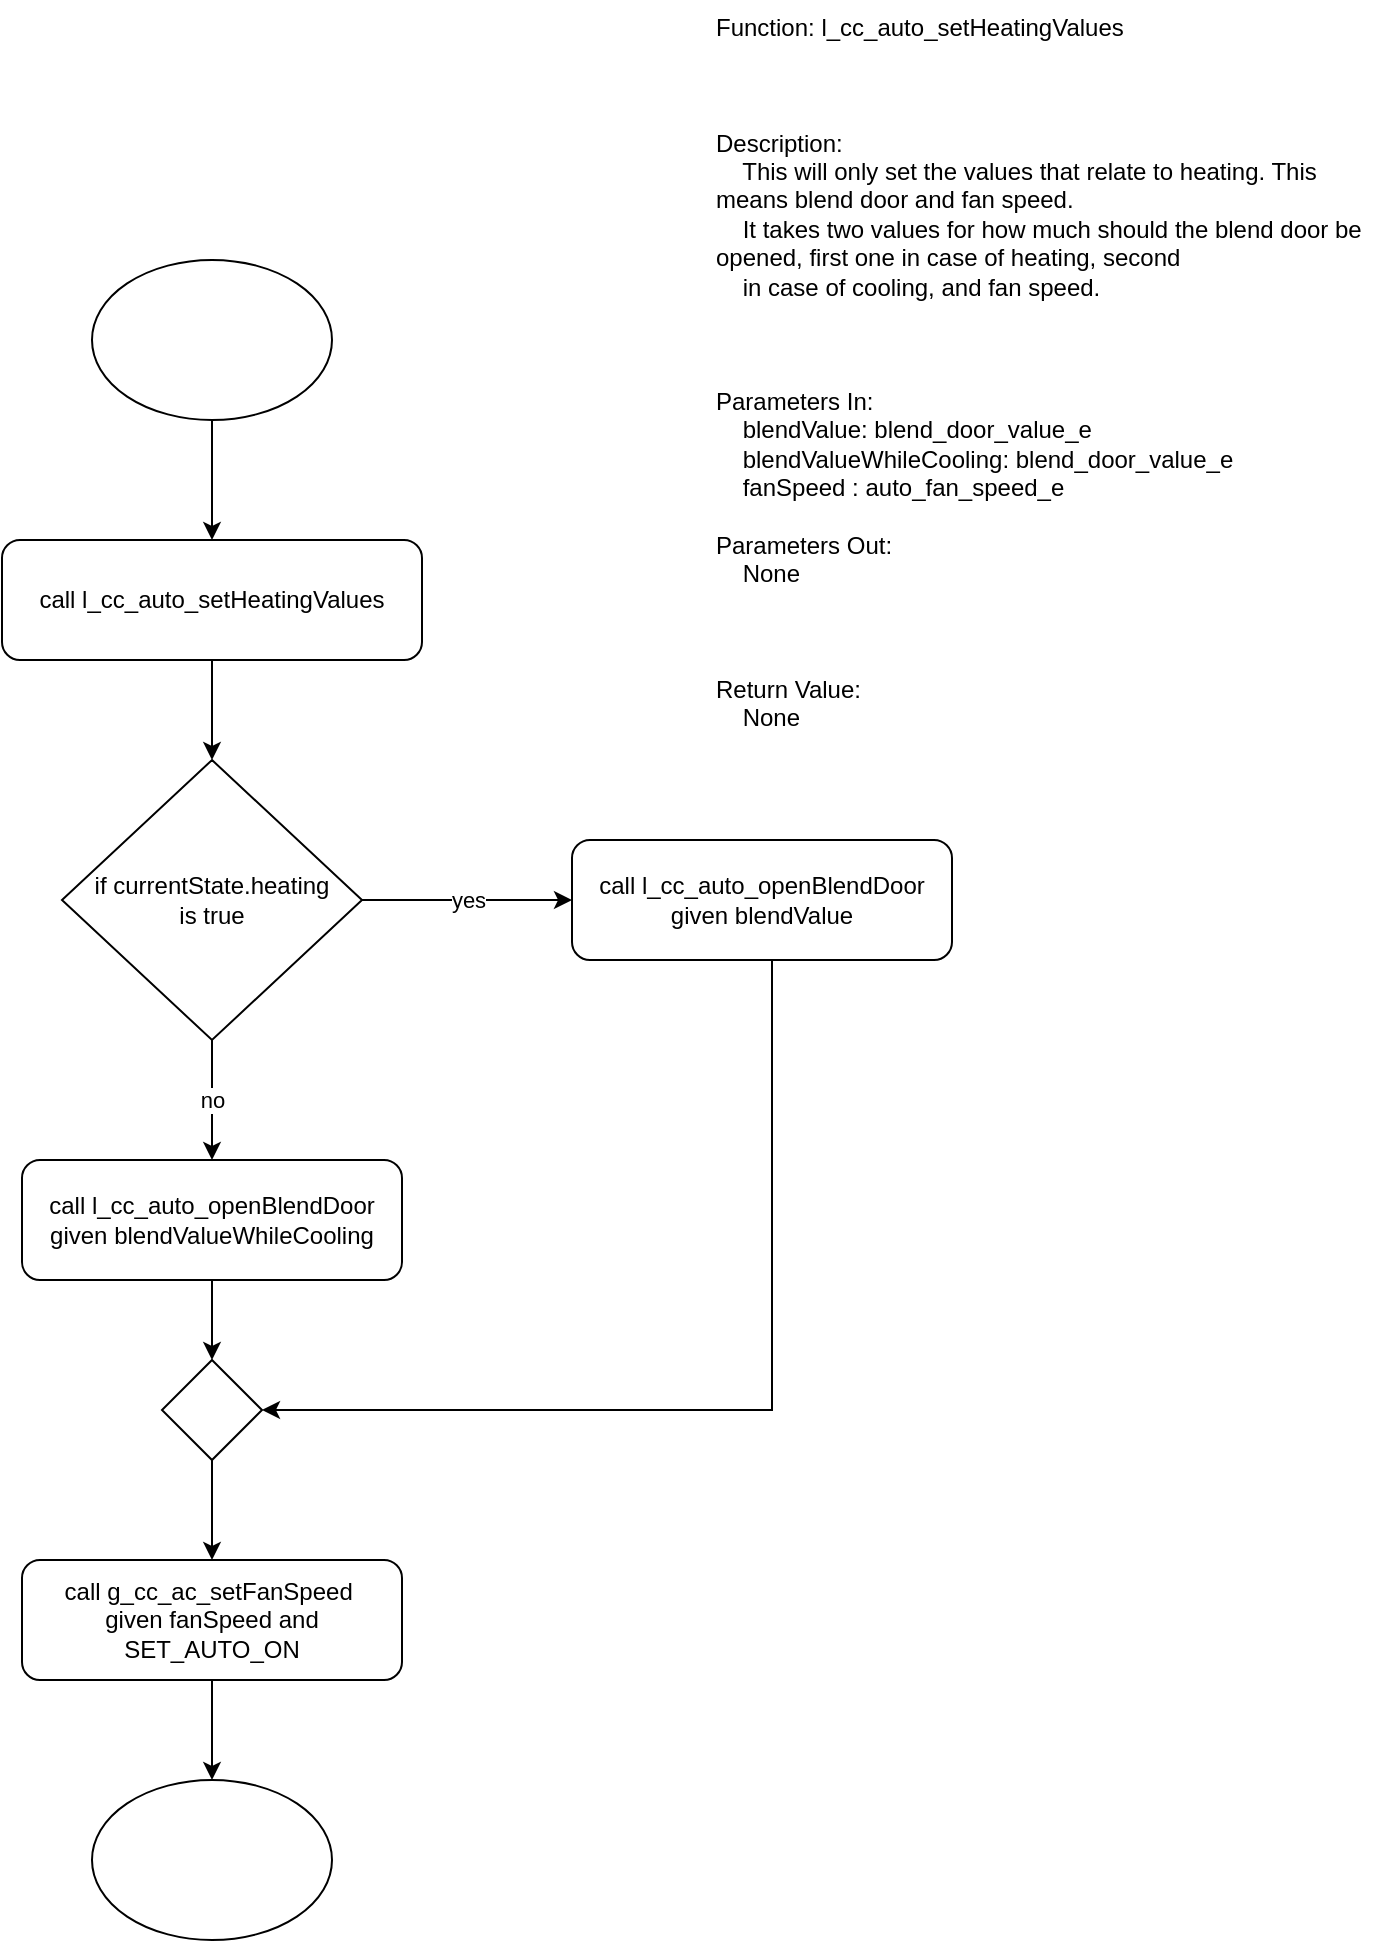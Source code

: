 <mxfile version="21.6.6" type="device">
  <diagram name="Page-1" id="cIFvPLYdw34dpAe94Jia">
    <mxGraphModel dx="1376" dy="768" grid="1" gridSize="10" guides="1" tooltips="1" connect="1" arrows="1" fold="1" page="1" pageScale="1" pageWidth="850" pageHeight="1100" background="#ffffff" math="0" shadow="0">
      <root>
        <mxCell id="0" />
        <mxCell id="1" parent="0" />
        <mxCell id="5IUaC9ba8KwLT6UhStxY-1" value="Function: l_cc_auto_setHeatingValues&#xa;&#xa;&#xa;&#xa;Description:&#xa;    This will only set the values that relate to heating. This means blend door and fan speed.&#xa;    It takes two values for how much should the blend door be opened, first one in case of heating, second&#xa;    in case of cooling, and fan speed.&#xa;&#xa;&#xa;&#xa;Parameters In:&#xa;    blendValue: blend_door_value_e&#xa;    blendValueWhileCooling: blend_door_value_e&#xa;    fanSpeed : auto_fan_speed_e&#xa;&#xa;Parameters Out:&#xa;    None&#xa;&#xa;&#xa;&#xa;Return Value:&#xa;    None" style="text;whiteSpace=wrap;" vertex="1" parent="1">
          <mxGeometry x="520" y="10" width="330" height="390" as="geometry" />
        </mxCell>
        <mxCell id="5IUaC9ba8KwLT6UhStxY-3" style="edgeStyle=orthogonalEdgeStyle;rounded=0;orthogonalLoop=1;jettySize=auto;html=1;" edge="1" parent="1" source="5IUaC9ba8KwLT6UhStxY-2" target="5IUaC9ba8KwLT6UhStxY-4">
          <mxGeometry relative="1" as="geometry">
            <mxPoint x="270" y="310" as="targetPoint" />
          </mxGeometry>
        </mxCell>
        <mxCell id="5IUaC9ba8KwLT6UhStxY-2" value="" style="ellipse;whiteSpace=wrap;html=1;" vertex="1" parent="1">
          <mxGeometry x="210" y="140" width="120" height="80" as="geometry" />
        </mxCell>
        <mxCell id="5IUaC9ba8KwLT6UhStxY-5" style="edgeStyle=orthogonalEdgeStyle;rounded=0;orthogonalLoop=1;jettySize=auto;html=1;" edge="1" parent="1" source="5IUaC9ba8KwLT6UhStxY-4" target="5IUaC9ba8KwLT6UhStxY-7">
          <mxGeometry relative="1" as="geometry">
            <mxPoint x="270" y="390" as="targetPoint" />
          </mxGeometry>
        </mxCell>
        <mxCell id="5IUaC9ba8KwLT6UhStxY-4" value="call&amp;nbsp;l_cc_auto_setHeatingValues" style="rounded=1;whiteSpace=wrap;html=1;" vertex="1" parent="1">
          <mxGeometry x="165" y="280" width="210" height="60" as="geometry" />
        </mxCell>
        <mxCell id="5IUaC9ba8KwLT6UhStxY-8" value="yes" style="edgeStyle=orthogonalEdgeStyle;rounded=0;orthogonalLoop=1;jettySize=auto;html=1;" edge="1" parent="1" source="5IUaC9ba8KwLT6UhStxY-7" target="5IUaC9ba8KwLT6UhStxY-9">
          <mxGeometry relative="1" as="geometry">
            <mxPoint x="440" y="460" as="targetPoint" />
          </mxGeometry>
        </mxCell>
        <mxCell id="5IUaC9ba8KwLT6UhStxY-10" value="no" style="edgeStyle=orthogonalEdgeStyle;rounded=0;orthogonalLoop=1;jettySize=auto;html=1;entryX=0.5;entryY=0;entryDx=0;entryDy=0;" edge="1" parent="1" source="5IUaC9ba8KwLT6UhStxY-7" target="5IUaC9ba8KwLT6UhStxY-11">
          <mxGeometry relative="1" as="geometry">
            <mxPoint x="270" y="580" as="targetPoint" />
          </mxGeometry>
        </mxCell>
        <mxCell id="5IUaC9ba8KwLT6UhStxY-7" value="if currentState.heating &lt;br&gt;is true" style="rhombus;whiteSpace=wrap;html=1;" vertex="1" parent="1">
          <mxGeometry x="195" y="390" width="150" height="140" as="geometry" />
        </mxCell>
        <mxCell id="5IUaC9ba8KwLT6UhStxY-12" style="edgeStyle=orthogonalEdgeStyle;rounded=0;orthogonalLoop=1;jettySize=auto;html=1;entryX=1;entryY=0.5;entryDx=0;entryDy=0;" edge="1" parent="1" source="5IUaC9ba8KwLT6UhStxY-9" target="5IUaC9ba8KwLT6UhStxY-14">
          <mxGeometry relative="1" as="geometry">
            <mxPoint x="545" y="700" as="targetPoint" />
            <Array as="points">
              <mxPoint x="550" y="715" />
            </Array>
          </mxGeometry>
        </mxCell>
        <mxCell id="5IUaC9ba8KwLT6UhStxY-9" value="call&amp;nbsp;l_cc_auto_openBlendDoor given blendValue" style="rounded=1;whiteSpace=wrap;html=1;" vertex="1" parent="1">
          <mxGeometry x="450" y="430" width="190" height="60" as="geometry" />
        </mxCell>
        <mxCell id="5IUaC9ba8KwLT6UhStxY-13" style="edgeStyle=orthogonalEdgeStyle;rounded=0;orthogonalLoop=1;jettySize=auto;html=1;" edge="1" parent="1" source="5IUaC9ba8KwLT6UhStxY-11" target="5IUaC9ba8KwLT6UhStxY-14">
          <mxGeometry relative="1" as="geometry">
            <mxPoint x="280" y="700" as="targetPoint" />
          </mxGeometry>
        </mxCell>
        <mxCell id="5IUaC9ba8KwLT6UhStxY-11" value="call&amp;nbsp;l_cc_auto_openBlendDoor given&amp;nbsp;blendValueWhileCooling" style="rounded=1;whiteSpace=wrap;html=1;" vertex="1" parent="1">
          <mxGeometry x="175" y="590" width="190" height="60" as="geometry" />
        </mxCell>
        <mxCell id="5IUaC9ba8KwLT6UhStxY-15" style="edgeStyle=orthogonalEdgeStyle;rounded=0;orthogonalLoop=1;jettySize=auto;html=1;" edge="1" parent="1" source="5IUaC9ba8KwLT6UhStxY-14" target="5IUaC9ba8KwLT6UhStxY-16">
          <mxGeometry relative="1" as="geometry">
            <mxPoint x="270" y="790" as="targetPoint" />
          </mxGeometry>
        </mxCell>
        <mxCell id="5IUaC9ba8KwLT6UhStxY-14" value="" style="rhombus;whiteSpace=wrap;html=1;" vertex="1" parent="1">
          <mxGeometry x="245" y="690" width="50" height="50" as="geometry" />
        </mxCell>
        <mxCell id="5IUaC9ba8KwLT6UhStxY-17" style="edgeStyle=orthogonalEdgeStyle;rounded=0;orthogonalLoop=1;jettySize=auto;html=1;" edge="1" parent="1" source="5IUaC9ba8KwLT6UhStxY-16" target="5IUaC9ba8KwLT6UhStxY-18">
          <mxGeometry relative="1" as="geometry">
            <mxPoint x="270" y="900" as="targetPoint" />
          </mxGeometry>
        </mxCell>
        <mxCell id="5IUaC9ba8KwLT6UhStxY-16" value="call&amp;nbsp;g_cc_ac_setFanSpeed&lt;span style=&quot;background-color: initial;&quot;&gt;&amp;nbsp;&lt;br&gt;given fanSpeed and SET_AUTO_ON&lt;br&gt;&lt;/span&gt;" style="rounded=1;whiteSpace=wrap;html=1;" vertex="1" parent="1">
          <mxGeometry x="175" y="790" width="190" height="60" as="geometry" />
        </mxCell>
        <mxCell id="5IUaC9ba8KwLT6UhStxY-18" value="" style="ellipse;whiteSpace=wrap;html=1;labelBackgroundColor=default;" vertex="1" parent="1">
          <mxGeometry x="210" y="900" width="120" height="80" as="geometry" />
        </mxCell>
      </root>
    </mxGraphModel>
  </diagram>
</mxfile>
